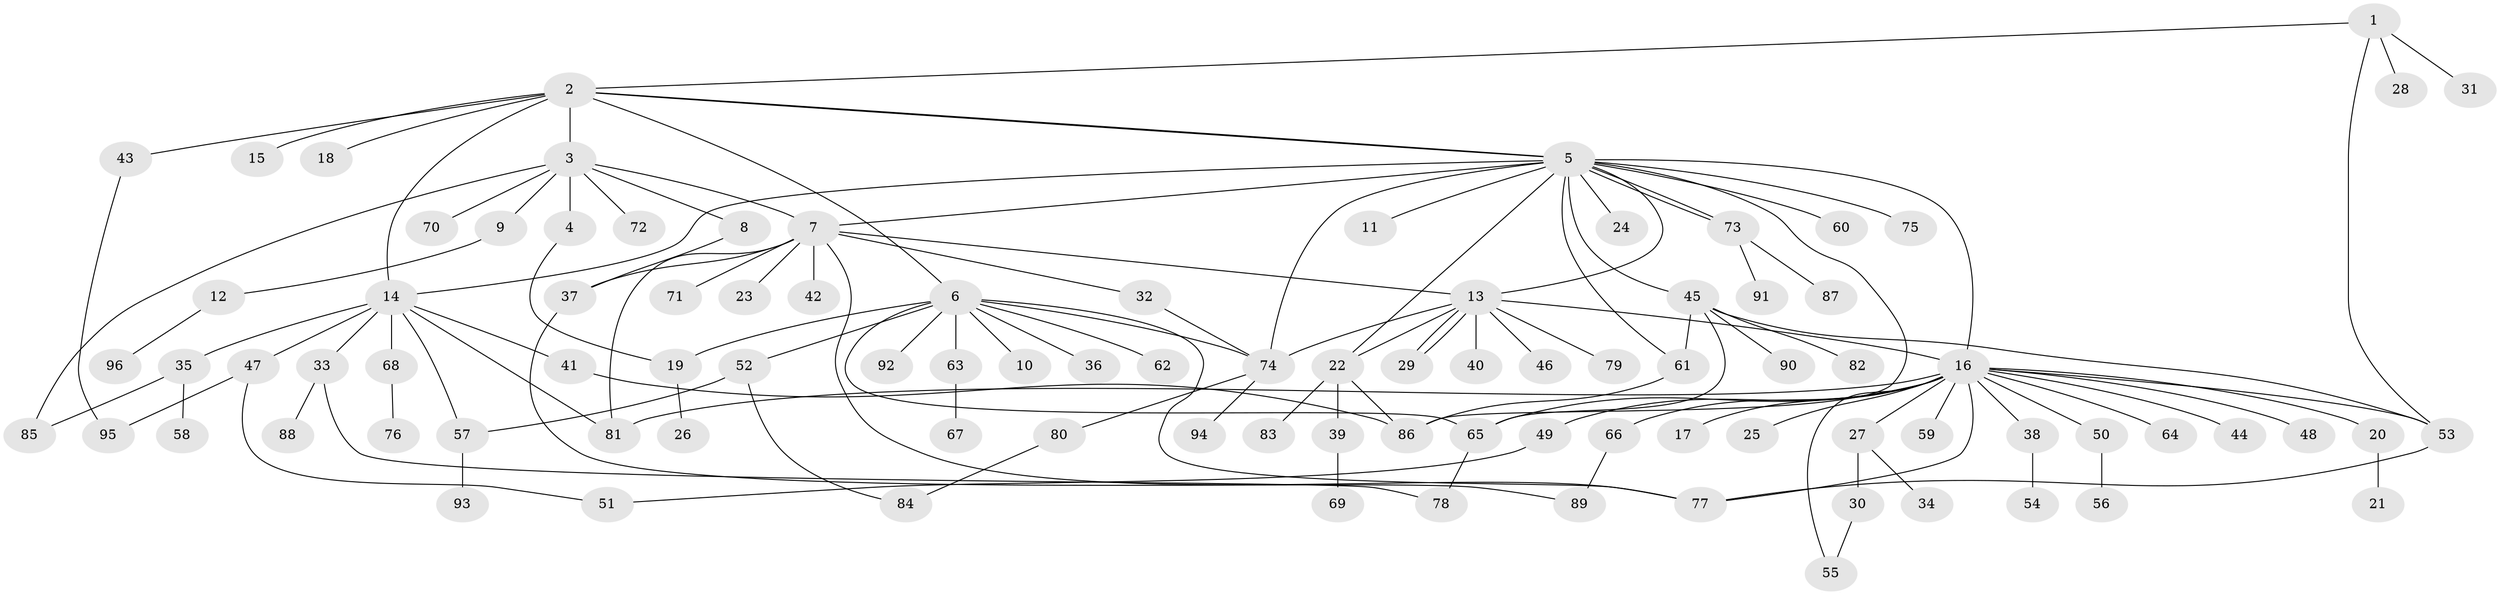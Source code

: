 // Generated by graph-tools (version 1.1) at 2025/11/02/27/25 16:11:11]
// undirected, 96 vertices, 129 edges
graph export_dot {
graph [start="1"]
  node [color=gray90,style=filled];
  1;
  2;
  3;
  4;
  5;
  6;
  7;
  8;
  9;
  10;
  11;
  12;
  13;
  14;
  15;
  16;
  17;
  18;
  19;
  20;
  21;
  22;
  23;
  24;
  25;
  26;
  27;
  28;
  29;
  30;
  31;
  32;
  33;
  34;
  35;
  36;
  37;
  38;
  39;
  40;
  41;
  42;
  43;
  44;
  45;
  46;
  47;
  48;
  49;
  50;
  51;
  52;
  53;
  54;
  55;
  56;
  57;
  58;
  59;
  60;
  61;
  62;
  63;
  64;
  65;
  66;
  67;
  68;
  69;
  70;
  71;
  72;
  73;
  74;
  75;
  76;
  77;
  78;
  79;
  80;
  81;
  82;
  83;
  84;
  85;
  86;
  87;
  88;
  89;
  90;
  91;
  92;
  93;
  94;
  95;
  96;
  1 -- 2;
  1 -- 28;
  1 -- 31;
  1 -- 53;
  2 -- 3;
  2 -- 5;
  2 -- 5;
  2 -- 6;
  2 -- 14;
  2 -- 15;
  2 -- 18;
  2 -- 43;
  3 -- 4;
  3 -- 7;
  3 -- 8;
  3 -- 9;
  3 -- 70;
  3 -- 72;
  3 -- 85;
  4 -- 19;
  5 -- 7;
  5 -- 11;
  5 -- 13;
  5 -- 14;
  5 -- 16;
  5 -- 22;
  5 -- 24;
  5 -- 45;
  5 -- 60;
  5 -- 61;
  5 -- 73;
  5 -- 73;
  5 -- 74;
  5 -- 75;
  5 -- 86;
  6 -- 10;
  6 -- 19;
  6 -- 36;
  6 -- 52;
  6 -- 62;
  6 -- 63;
  6 -- 65;
  6 -- 74;
  6 -- 77;
  6 -- 92;
  7 -- 13;
  7 -- 23;
  7 -- 32;
  7 -- 37;
  7 -- 42;
  7 -- 71;
  7 -- 77;
  7 -- 81;
  8 -- 37;
  9 -- 12;
  12 -- 96;
  13 -- 16;
  13 -- 22;
  13 -- 29;
  13 -- 29;
  13 -- 40;
  13 -- 46;
  13 -- 74;
  13 -- 79;
  14 -- 33;
  14 -- 35;
  14 -- 41;
  14 -- 47;
  14 -- 57;
  14 -- 68;
  14 -- 81;
  16 -- 17;
  16 -- 20;
  16 -- 25;
  16 -- 27;
  16 -- 38;
  16 -- 44;
  16 -- 48;
  16 -- 49;
  16 -- 50;
  16 -- 53;
  16 -- 55;
  16 -- 59;
  16 -- 64;
  16 -- 65;
  16 -- 66;
  16 -- 77;
  16 -- 81;
  19 -- 26;
  20 -- 21;
  22 -- 39;
  22 -- 83;
  22 -- 86;
  27 -- 30;
  27 -- 34;
  30 -- 55;
  32 -- 74;
  33 -- 78;
  33 -- 88;
  35 -- 58;
  35 -- 85;
  37 -- 89;
  38 -- 54;
  39 -- 69;
  41 -- 86;
  43 -- 95;
  45 -- 53;
  45 -- 61;
  45 -- 65;
  45 -- 82;
  45 -- 90;
  47 -- 51;
  47 -- 95;
  49 -- 51;
  50 -- 56;
  52 -- 57;
  52 -- 84;
  53 -- 77;
  57 -- 93;
  61 -- 86;
  63 -- 67;
  65 -- 78;
  66 -- 89;
  68 -- 76;
  73 -- 87;
  73 -- 91;
  74 -- 80;
  74 -- 94;
  80 -- 84;
}
